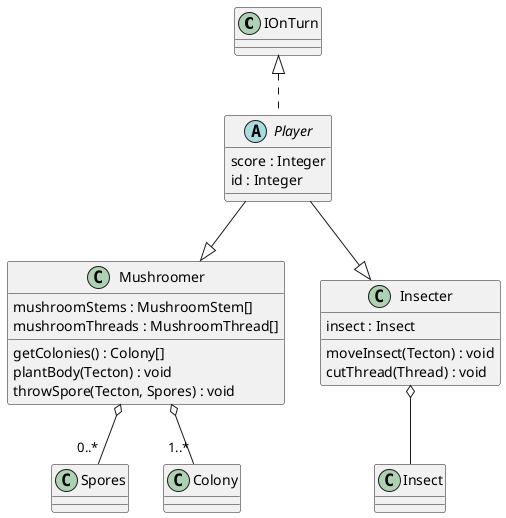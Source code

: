 @startuml player
IOnTurn <|.. Player
abstract class Player{
    score : Integer
    id : Integer
}

Player --|> Mushroomer
Mushroomer o-- "0..*" Spores
Mushroomer o-- "1..*" Colony
class Mushroomer{
    mushroomStems : MushroomStem[]
    mushroomThreads : MushroomThread[]
    getColonies() : Colony[]
    plantBody(Tecton) : void
    throwSpore(Tecton, Spores) : void
}

Player --|> Insecter
Insecter o-- Insect
class Insecter{
    insect : Insect
    moveInsect(Tecton) : void
    cutThread(Thread) : void
}
@enduml